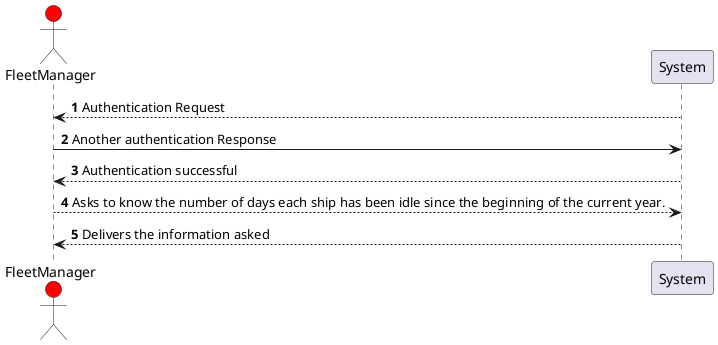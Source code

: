@startuml
autonumber

actor FleetManager #red

System --> FleetManager: Authentication Request
FleetManager -> System : Another authentication Response
System --> FleetManager : Authentication successful
FleetManager --> System : Asks to know the number of days each ship has been idle since the beginning of the current year.
System --> FleetManager : Delivers the information asked

@enduml